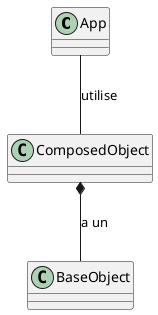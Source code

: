 /' https://plantuml.com/fr/class-diagram '/

@startuml composition

/' objets '/
class App 
class ComposedObject
class BaseObject

/' relations '/
ComposedObject *-- BaseObject : a un
App -- ComposedObject : utilise

@enduml